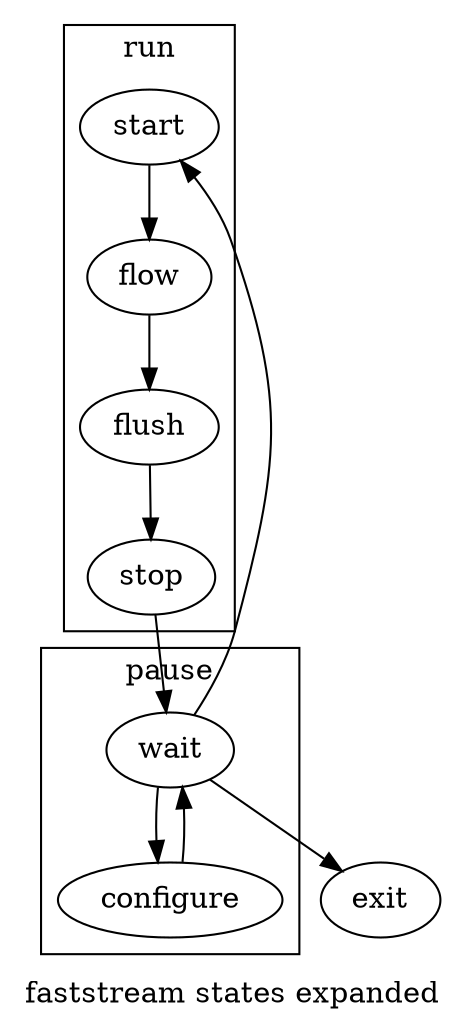 digraph {
    label="faststream states expanded";

    subgraph cluster_0 {
        label="run";
        start;
        flow;
        flush;
        stop;
    }

    subgraph cluster_1 {
        label="pause";
        wait;
        configure;
    }

    start -> flow;
    flow -> flush;
    flush -> stop;
    stop -> wait;
    wait -> start;
    wait -> exit;
    wait -> configure;
    configure -> wait;
}
